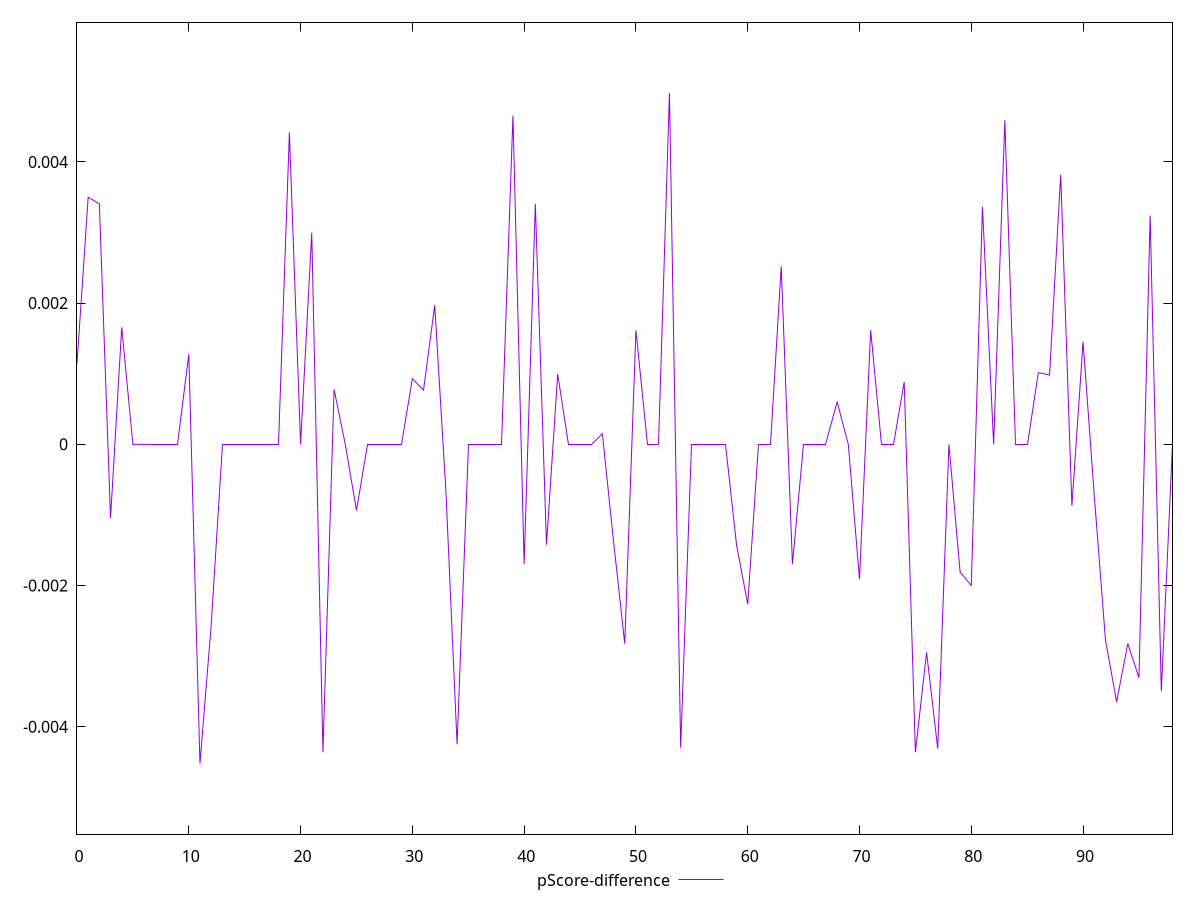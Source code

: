 reset

$pScoreDifference <<EOF
0 0.0011446488920791031
1 0.0034989437547808117
2 0.003405826954683916
3 -0.0010453964594524523
4 0.001657700171956128
5 -6.619511143668433e-7
6 2.8341307473089827e-7
7 -6.619511143668433e-7
8 -6.619511143668433e-7
9 -6.619511143668433e-7
10 0.0012754353519959412
11 -0.004519870441915541
12 -0.0025692767954575337
13 -6.619511143668433e-7
14 -6.619511143668433e-7
15 -6.619511143668433e-7
16 -6.619511143668433e-7
17 -6.619511143668433e-7
18 -6.619511143668433e-7
19 0.00441669651107407
20 -6.619511143668433e-7
21 0.0029960545470521516
22 -0.004360183730096714
23 0.0007775367266753073
24 -6.619511143668433e-7
25 -0.000936686855054436
26 -6.619511143668433e-7
27 -6.619511143668433e-7
28 -6.619511143668433e-7
29 -6.619511143668433e-7
30 0.0009305834208045982
31 0.0007679760606590924
32 0.0019697212851091106
33 -0.0006565015363025721
34 -0.004246819024717102
35 -6.619511143668433e-7
36 -6.619511143668433e-7
37 -6.619511143668433e-7
38 -6.619511143668433e-7
39 0.004657409142355906
40 -0.001696403064369847
41 0.003405201074221393
42 -0.001421504190300918
43 0.0009957830791693933
44 -6.619511143668433e-7
45 -6.619511143668433e-7
46 -6.619511143668433e-7
47 0.0001503861019338526
48 -0.0013780904948218313
49 -0.002821984816320053
50 0.0016159062976963765
51 -6.619511143668433e-7
52 -6.619511143668433e-7
53 0.004976820553528771
54 -0.0042942704676459525
55 -6.619511143668433e-7
56 -6.619511143668433e-7
57 -6.619511143668433e-7
58 -6.619511143668433e-7
59 -0.001421504190300918
60 -0.0022631807709982688
61 -6.619511143668433e-7
62 -6.619511143668433e-7
63 0.0025216639327907495
64 -0.0016963801857436123
65 -6.619511143668433e-7
66 -6.619511143668433e-7
67 -6.619511143668433e-7
68 0.0006024591351798947
69 -6.619511143668433e-7
70 -0.0019090014087332352
71 0.0016168228184956779
72 -6.619511143668433e-7
73 -6.619511143668433e-7
74 0.000884976457015213
75 -0.004360183730096825
76 -0.0029464162490158152
77 -0.004310990784952361
78 -6.619511143668433e-7
79 -0.0018079195397929793
80 -0.0019985745388945066
81 0.003365738340809804
82 -6.619511143668433e-7
83 0.004590349878271283
84 -6.619511143668433e-7
85 -6.619511143668433e-7
86 0.001015555614341579
87 0.0009810977862179746
88 0.0038199122525484352
89 -0.000870040862523902
90 0.0014543349736288458
91 -0.0007216185179050594
92 -0.002762612384791252
93 -0.003649691598752086
94 -0.002821984816320053
95 -0.00330463937395431
96 0.003240686474416221
97 -0.0034965766532318587
98 -6.619511143668433e-7
EOF

set key outside below
set xrange [0:98]
set yrange [-0.005519870441915541:0.005976820553528771]
set trange [-0.005519870441915541:0.005976820553528771]
set terminal svg size 640, 500 enhanced background rgb 'white'
set output "reports/report_00027_2021-02-24T12-40-31.850Z/estimated-input-latency/samples/card/pScore-difference/values.svg"

plot $pScoreDifference title "pScore-difference" with line

reset
